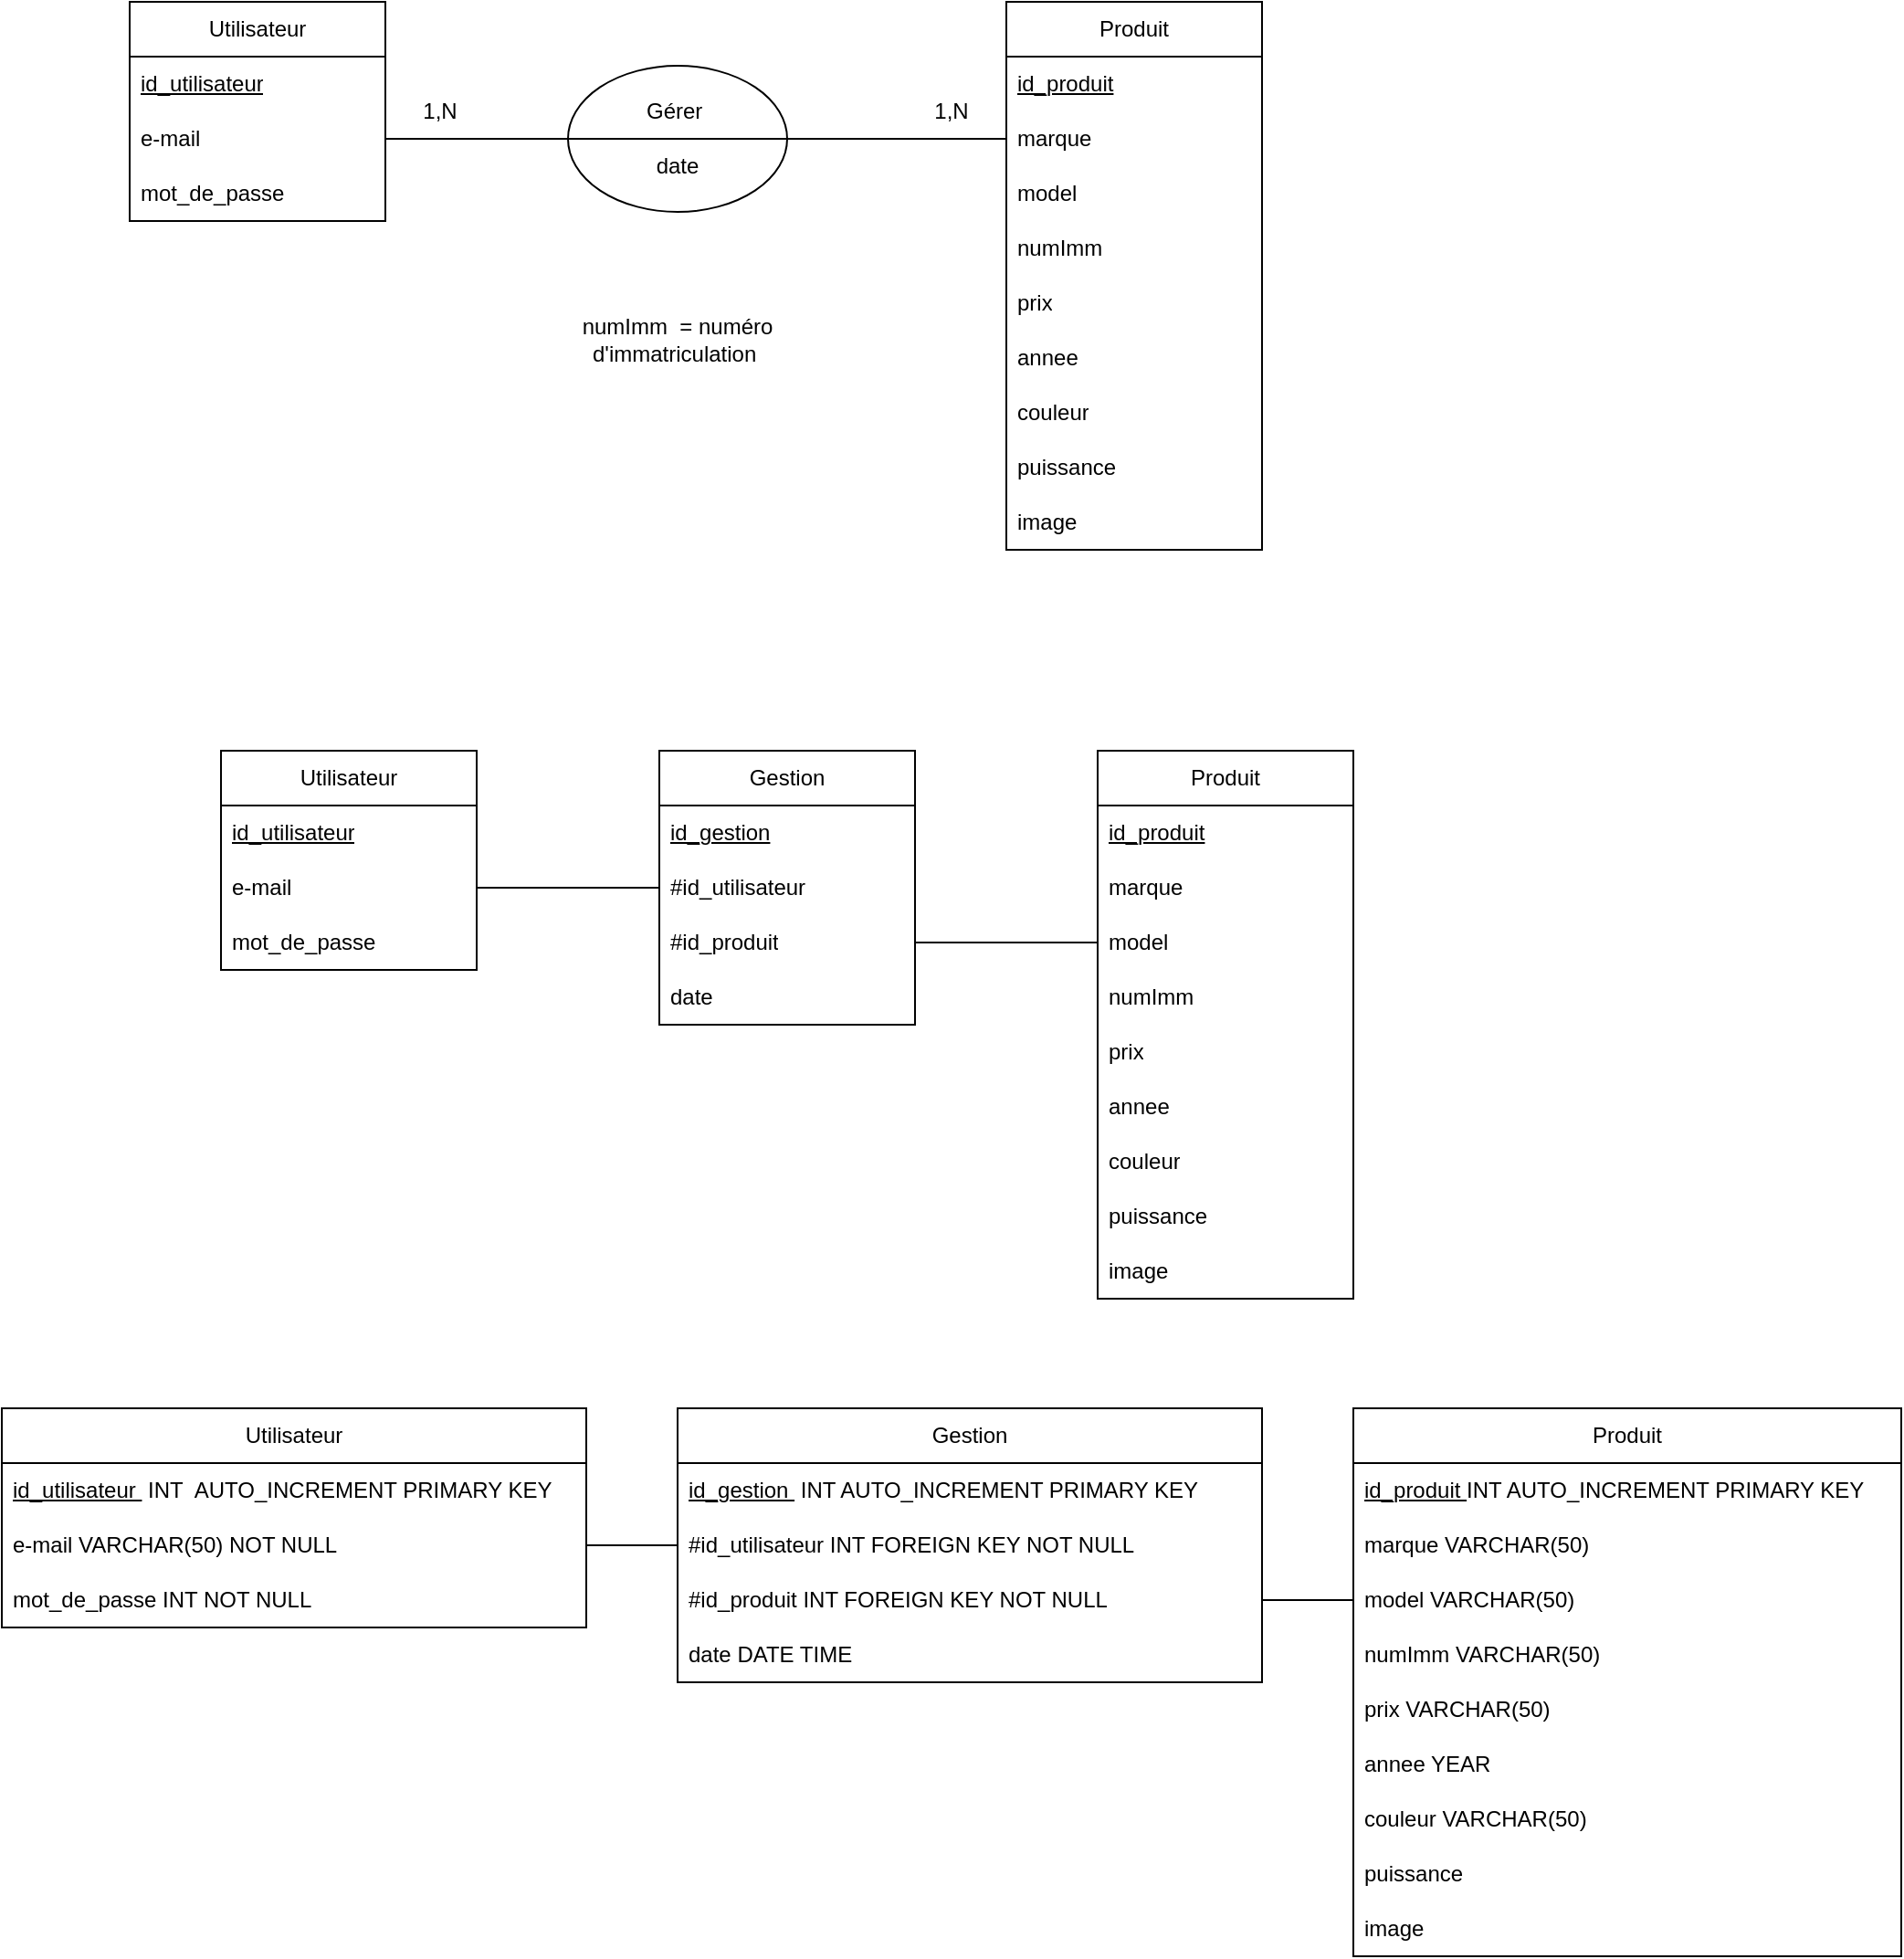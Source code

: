 <mxfile version="24.4.6" type="github">
  <diagram name="Page-1" id="OpfT0ckYa0zapqFZf7aK">
    <mxGraphModel dx="872" dy="473" grid="1" gridSize="10" guides="1" tooltips="1" connect="1" arrows="1" fold="1" page="1" pageScale="1" pageWidth="1169" pageHeight="1654" math="0" shadow="0">
      <root>
        <mxCell id="0" />
        <mxCell id="1" parent="0" />
        <mxCell id="NCHCxoEyMYpZBGAJgEaN-1" value="Utilisateur" style="swimlane;fontStyle=0;childLayout=stackLayout;horizontal=1;startSize=30;horizontalStack=0;resizeParent=1;resizeParentMax=0;resizeLast=0;collapsible=1;marginBottom=0;whiteSpace=wrap;html=1;" vertex="1" parent="1">
          <mxGeometry x="70" y="190" width="140" height="120" as="geometry" />
        </mxCell>
        <mxCell id="NCHCxoEyMYpZBGAJgEaN-2" value="&lt;u&gt;id_utilisateur&lt;/u&gt;" style="text;strokeColor=none;fillColor=none;align=left;verticalAlign=middle;spacingLeft=4;spacingRight=4;overflow=hidden;points=[[0,0.5],[1,0.5]];portConstraint=eastwest;rotatable=0;whiteSpace=wrap;html=1;" vertex="1" parent="NCHCxoEyMYpZBGAJgEaN-1">
          <mxGeometry y="30" width="140" height="30" as="geometry" />
        </mxCell>
        <mxCell id="NCHCxoEyMYpZBGAJgEaN-3" value="e-mail" style="text;strokeColor=none;fillColor=none;align=left;verticalAlign=middle;spacingLeft=4;spacingRight=4;overflow=hidden;points=[[0,0.5],[1,0.5]];portConstraint=eastwest;rotatable=0;whiteSpace=wrap;html=1;" vertex="1" parent="NCHCxoEyMYpZBGAJgEaN-1">
          <mxGeometry y="60" width="140" height="30" as="geometry" />
        </mxCell>
        <mxCell id="NCHCxoEyMYpZBGAJgEaN-4" value="mot_de_passe" style="text;strokeColor=none;fillColor=none;align=left;verticalAlign=middle;spacingLeft=4;spacingRight=4;overflow=hidden;points=[[0,0.5],[1,0.5]];portConstraint=eastwest;rotatable=0;whiteSpace=wrap;html=1;" vertex="1" parent="NCHCxoEyMYpZBGAJgEaN-1">
          <mxGeometry y="90" width="140" height="30" as="geometry" />
        </mxCell>
        <mxCell id="NCHCxoEyMYpZBGAJgEaN-5" value="Produit" style="swimlane;fontStyle=0;childLayout=stackLayout;horizontal=1;startSize=30;horizontalStack=0;resizeParent=1;resizeParentMax=0;resizeLast=0;collapsible=1;marginBottom=0;whiteSpace=wrap;html=1;" vertex="1" parent="1">
          <mxGeometry x="550" y="190" width="140" height="300" as="geometry" />
        </mxCell>
        <mxCell id="NCHCxoEyMYpZBGAJgEaN-6" value="&lt;u&gt;id_produit&lt;/u&gt;" style="text;strokeColor=none;fillColor=none;align=left;verticalAlign=middle;spacingLeft=4;spacingRight=4;overflow=hidden;points=[[0,0.5],[1,0.5]];portConstraint=eastwest;rotatable=0;whiteSpace=wrap;html=1;" vertex="1" parent="NCHCxoEyMYpZBGAJgEaN-5">
          <mxGeometry y="30" width="140" height="30" as="geometry" />
        </mxCell>
        <mxCell id="NCHCxoEyMYpZBGAJgEaN-7" value="marque" style="text;strokeColor=none;fillColor=none;align=left;verticalAlign=middle;spacingLeft=4;spacingRight=4;overflow=hidden;points=[[0,0.5],[1,0.5]];portConstraint=eastwest;rotatable=0;whiteSpace=wrap;html=1;" vertex="1" parent="NCHCxoEyMYpZBGAJgEaN-5">
          <mxGeometry y="60" width="140" height="30" as="geometry" />
        </mxCell>
        <mxCell id="NCHCxoEyMYpZBGAJgEaN-8" value="model" style="text;strokeColor=none;fillColor=none;align=left;verticalAlign=middle;spacingLeft=4;spacingRight=4;overflow=hidden;points=[[0,0.5],[1,0.5]];portConstraint=eastwest;rotatable=0;whiteSpace=wrap;html=1;" vertex="1" parent="NCHCxoEyMYpZBGAJgEaN-5">
          <mxGeometry y="90" width="140" height="30" as="geometry" />
        </mxCell>
        <mxCell id="NCHCxoEyMYpZBGAJgEaN-16" value="numImm" style="text;strokeColor=none;fillColor=none;align=left;verticalAlign=middle;spacingLeft=4;spacingRight=4;overflow=hidden;points=[[0,0.5],[1,0.5]];portConstraint=eastwest;rotatable=0;whiteSpace=wrap;html=1;" vertex="1" parent="NCHCxoEyMYpZBGAJgEaN-5">
          <mxGeometry y="120" width="140" height="30" as="geometry" />
        </mxCell>
        <mxCell id="NCHCxoEyMYpZBGAJgEaN-15" value="prix" style="text;strokeColor=none;fillColor=none;align=left;verticalAlign=middle;spacingLeft=4;spacingRight=4;overflow=hidden;points=[[0,0.5],[1,0.5]];portConstraint=eastwest;rotatable=0;whiteSpace=wrap;html=1;" vertex="1" parent="NCHCxoEyMYpZBGAJgEaN-5">
          <mxGeometry y="150" width="140" height="30" as="geometry" />
        </mxCell>
        <mxCell id="NCHCxoEyMYpZBGAJgEaN-14" value="annee" style="text;strokeColor=none;fillColor=none;align=left;verticalAlign=middle;spacingLeft=4;spacingRight=4;overflow=hidden;points=[[0,0.5],[1,0.5]];portConstraint=eastwest;rotatable=0;whiteSpace=wrap;html=1;" vertex="1" parent="NCHCxoEyMYpZBGAJgEaN-5">
          <mxGeometry y="180" width="140" height="30" as="geometry" />
        </mxCell>
        <mxCell id="NCHCxoEyMYpZBGAJgEaN-13" value="couleur" style="text;strokeColor=none;fillColor=none;align=left;verticalAlign=middle;spacingLeft=4;spacingRight=4;overflow=hidden;points=[[0,0.5],[1,0.5]];portConstraint=eastwest;rotatable=0;whiteSpace=wrap;html=1;" vertex="1" parent="NCHCxoEyMYpZBGAJgEaN-5">
          <mxGeometry y="210" width="140" height="30" as="geometry" />
        </mxCell>
        <mxCell id="NCHCxoEyMYpZBGAJgEaN-18" value="puissance" style="text;strokeColor=none;fillColor=none;align=left;verticalAlign=middle;spacingLeft=4;spacingRight=4;overflow=hidden;points=[[0,0.5],[1,0.5]];portConstraint=eastwest;rotatable=0;whiteSpace=wrap;html=1;" vertex="1" parent="NCHCxoEyMYpZBGAJgEaN-5">
          <mxGeometry y="240" width="140" height="30" as="geometry" />
        </mxCell>
        <mxCell id="NCHCxoEyMYpZBGAJgEaN-19" value="image" style="text;strokeColor=none;fillColor=none;align=left;verticalAlign=middle;spacingLeft=4;spacingRight=4;overflow=hidden;points=[[0,0.5],[1,0.5]];portConstraint=eastwest;rotatable=0;whiteSpace=wrap;html=1;" vertex="1" parent="NCHCxoEyMYpZBGAJgEaN-5">
          <mxGeometry y="270" width="140" height="30" as="geometry" />
        </mxCell>
        <mxCell id="NCHCxoEyMYpZBGAJgEaN-9" value="" style="endArrow=none;html=1;rounded=0;exitX=1;exitY=0.5;exitDx=0;exitDy=0;entryX=0;entryY=0.5;entryDx=0;entryDy=0;" edge="1" parent="1" source="NCHCxoEyMYpZBGAJgEaN-3" target="NCHCxoEyMYpZBGAJgEaN-7">
          <mxGeometry width="50" height="50" relative="1" as="geometry">
            <mxPoint x="360" y="230" as="sourcePoint" />
            <mxPoint x="410" y="180" as="targetPoint" />
          </mxGeometry>
        </mxCell>
        <mxCell id="NCHCxoEyMYpZBGAJgEaN-10" value="" style="ellipse;whiteSpace=wrap;html=1;" vertex="1" parent="1">
          <mxGeometry x="310" y="225" width="120" height="80" as="geometry" />
        </mxCell>
        <mxCell id="NCHCxoEyMYpZBGAJgEaN-11" value="" style="endArrow=none;html=1;rounded=0;exitX=0;exitY=0.5;exitDx=0;exitDy=0;entryX=1;entryY=0.5;entryDx=0;entryDy=0;" edge="1" parent="1" source="NCHCxoEyMYpZBGAJgEaN-10" target="NCHCxoEyMYpZBGAJgEaN-10">
          <mxGeometry width="50" height="50" relative="1" as="geometry">
            <mxPoint x="310" y="230" as="sourcePoint" />
            <mxPoint x="360" y="180" as="targetPoint" />
          </mxGeometry>
        </mxCell>
        <mxCell id="NCHCxoEyMYpZBGAJgEaN-12" value="Gérer&amp;nbsp;" style="text;html=1;align=center;verticalAlign=middle;whiteSpace=wrap;rounded=0;" vertex="1" parent="1">
          <mxGeometry x="340" y="235" width="60" height="30" as="geometry" />
        </mxCell>
        <mxCell id="NCHCxoEyMYpZBGAJgEaN-17" value="numImm&amp;nbsp; = numéro d&#39;immatriculation&amp;nbsp;" style="text;html=1;align=center;verticalAlign=middle;whiteSpace=wrap;rounded=0;" vertex="1" parent="1">
          <mxGeometry x="285" y="350" width="170" height="50" as="geometry" />
        </mxCell>
        <mxCell id="NCHCxoEyMYpZBGAJgEaN-20" value="1,N" style="text;html=1;align=center;verticalAlign=middle;whiteSpace=wrap;rounded=0;" vertex="1" parent="1">
          <mxGeometry x="490" y="235" width="60" height="30" as="geometry" />
        </mxCell>
        <mxCell id="NCHCxoEyMYpZBGAJgEaN-21" value="1,N" style="text;html=1;align=center;verticalAlign=middle;whiteSpace=wrap;rounded=0;" vertex="1" parent="1">
          <mxGeometry x="210" y="235" width="60" height="30" as="geometry" />
        </mxCell>
        <mxCell id="NCHCxoEyMYpZBGAJgEaN-22" value="Utilisateur" style="swimlane;fontStyle=0;childLayout=stackLayout;horizontal=1;startSize=30;horizontalStack=0;resizeParent=1;resizeParentMax=0;resizeLast=0;collapsible=1;marginBottom=0;whiteSpace=wrap;html=1;" vertex="1" parent="1">
          <mxGeometry x="120" y="600" width="140" height="120" as="geometry" />
        </mxCell>
        <mxCell id="NCHCxoEyMYpZBGAJgEaN-23" value="&lt;u&gt;id_utilisateur&lt;/u&gt;" style="text;strokeColor=none;fillColor=none;align=left;verticalAlign=middle;spacingLeft=4;spacingRight=4;overflow=hidden;points=[[0,0.5],[1,0.5]];portConstraint=eastwest;rotatable=0;whiteSpace=wrap;html=1;" vertex="1" parent="NCHCxoEyMYpZBGAJgEaN-22">
          <mxGeometry y="30" width="140" height="30" as="geometry" />
        </mxCell>
        <mxCell id="NCHCxoEyMYpZBGAJgEaN-24" value="e-mail" style="text;strokeColor=none;fillColor=none;align=left;verticalAlign=middle;spacingLeft=4;spacingRight=4;overflow=hidden;points=[[0,0.5],[1,0.5]];portConstraint=eastwest;rotatable=0;whiteSpace=wrap;html=1;" vertex="1" parent="NCHCxoEyMYpZBGAJgEaN-22">
          <mxGeometry y="60" width="140" height="30" as="geometry" />
        </mxCell>
        <mxCell id="NCHCxoEyMYpZBGAJgEaN-25" value="mot_de_passe" style="text;strokeColor=none;fillColor=none;align=left;verticalAlign=middle;spacingLeft=4;spacingRight=4;overflow=hidden;points=[[0,0.5],[1,0.5]];portConstraint=eastwest;rotatable=0;whiteSpace=wrap;html=1;" vertex="1" parent="NCHCxoEyMYpZBGAJgEaN-22">
          <mxGeometry y="90" width="140" height="30" as="geometry" />
        </mxCell>
        <mxCell id="NCHCxoEyMYpZBGAJgEaN-26" value="Produit" style="swimlane;fontStyle=0;childLayout=stackLayout;horizontal=1;startSize=30;horizontalStack=0;resizeParent=1;resizeParentMax=0;resizeLast=0;collapsible=1;marginBottom=0;whiteSpace=wrap;html=1;" vertex="1" parent="1">
          <mxGeometry x="600" y="600" width="140" height="300" as="geometry" />
        </mxCell>
        <mxCell id="NCHCxoEyMYpZBGAJgEaN-27" value="&lt;u&gt;id_produit&lt;/u&gt;" style="text;strokeColor=none;fillColor=none;align=left;verticalAlign=middle;spacingLeft=4;spacingRight=4;overflow=hidden;points=[[0,0.5],[1,0.5]];portConstraint=eastwest;rotatable=0;whiteSpace=wrap;html=1;" vertex="1" parent="NCHCxoEyMYpZBGAJgEaN-26">
          <mxGeometry y="30" width="140" height="30" as="geometry" />
        </mxCell>
        <mxCell id="NCHCxoEyMYpZBGAJgEaN-28" value="marque" style="text;strokeColor=none;fillColor=none;align=left;verticalAlign=middle;spacingLeft=4;spacingRight=4;overflow=hidden;points=[[0,0.5],[1,0.5]];portConstraint=eastwest;rotatable=0;whiteSpace=wrap;html=1;" vertex="1" parent="NCHCxoEyMYpZBGAJgEaN-26">
          <mxGeometry y="60" width="140" height="30" as="geometry" />
        </mxCell>
        <mxCell id="NCHCxoEyMYpZBGAJgEaN-29" value="model" style="text;strokeColor=none;fillColor=none;align=left;verticalAlign=middle;spacingLeft=4;spacingRight=4;overflow=hidden;points=[[0,0.5],[1,0.5]];portConstraint=eastwest;rotatable=0;whiteSpace=wrap;html=1;" vertex="1" parent="NCHCxoEyMYpZBGAJgEaN-26">
          <mxGeometry y="90" width="140" height="30" as="geometry" />
        </mxCell>
        <mxCell id="NCHCxoEyMYpZBGAJgEaN-30" value="numImm" style="text;strokeColor=none;fillColor=none;align=left;verticalAlign=middle;spacingLeft=4;spacingRight=4;overflow=hidden;points=[[0,0.5],[1,0.5]];portConstraint=eastwest;rotatable=0;whiteSpace=wrap;html=1;" vertex="1" parent="NCHCxoEyMYpZBGAJgEaN-26">
          <mxGeometry y="120" width="140" height="30" as="geometry" />
        </mxCell>
        <mxCell id="NCHCxoEyMYpZBGAJgEaN-31" value="prix" style="text;strokeColor=none;fillColor=none;align=left;verticalAlign=middle;spacingLeft=4;spacingRight=4;overflow=hidden;points=[[0,0.5],[1,0.5]];portConstraint=eastwest;rotatable=0;whiteSpace=wrap;html=1;" vertex="1" parent="NCHCxoEyMYpZBGAJgEaN-26">
          <mxGeometry y="150" width="140" height="30" as="geometry" />
        </mxCell>
        <mxCell id="NCHCxoEyMYpZBGAJgEaN-32" value="annee" style="text;strokeColor=none;fillColor=none;align=left;verticalAlign=middle;spacingLeft=4;spacingRight=4;overflow=hidden;points=[[0,0.5],[1,0.5]];portConstraint=eastwest;rotatable=0;whiteSpace=wrap;html=1;" vertex="1" parent="NCHCxoEyMYpZBGAJgEaN-26">
          <mxGeometry y="180" width="140" height="30" as="geometry" />
        </mxCell>
        <mxCell id="NCHCxoEyMYpZBGAJgEaN-33" value="couleur" style="text;strokeColor=none;fillColor=none;align=left;verticalAlign=middle;spacingLeft=4;spacingRight=4;overflow=hidden;points=[[0,0.5],[1,0.5]];portConstraint=eastwest;rotatable=0;whiteSpace=wrap;html=1;" vertex="1" parent="NCHCxoEyMYpZBGAJgEaN-26">
          <mxGeometry y="210" width="140" height="30" as="geometry" />
        </mxCell>
        <mxCell id="NCHCxoEyMYpZBGAJgEaN-34" value="puissance" style="text;strokeColor=none;fillColor=none;align=left;verticalAlign=middle;spacingLeft=4;spacingRight=4;overflow=hidden;points=[[0,0.5],[1,0.5]];portConstraint=eastwest;rotatable=0;whiteSpace=wrap;html=1;" vertex="1" parent="NCHCxoEyMYpZBGAJgEaN-26">
          <mxGeometry y="240" width="140" height="30" as="geometry" />
        </mxCell>
        <mxCell id="NCHCxoEyMYpZBGAJgEaN-35" value="image" style="text;strokeColor=none;fillColor=none;align=left;verticalAlign=middle;spacingLeft=4;spacingRight=4;overflow=hidden;points=[[0,0.5],[1,0.5]];portConstraint=eastwest;rotatable=0;whiteSpace=wrap;html=1;" vertex="1" parent="NCHCxoEyMYpZBGAJgEaN-26">
          <mxGeometry y="270" width="140" height="30" as="geometry" />
        </mxCell>
        <mxCell id="NCHCxoEyMYpZBGAJgEaN-43" value="Gestion" style="swimlane;fontStyle=0;childLayout=stackLayout;horizontal=1;startSize=30;horizontalStack=0;resizeParent=1;resizeParentMax=0;resizeLast=0;collapsible=1;marginBottom=0;whiteSpace=wrap;html=1;" vertex="1" parent="1">
          <mxGeometry x="360" y="600" width="140" height="150" as="geometry" />
        </mxCell>
        <mxCell id="NCHCxoEyMYpZBGAJgEaN-44" value="&lt;u&gt;id_gestion&lt;/u&gt;" style="text;strokeColor=none;fillColor=none;align=left;verticalAlign=middle;spacingLeft=4;spacingRight=4;overflow=hidden;points=[[0,0.5],[1,0.5]];portConstraint=eastwest;rotatable=0;whiteSpace=wrap;html=1;" vertex="1" parent="NCHCxoEyMYpZBGAJgEaN-43">
          <mxGeometry y="30" width="140" height="30" as="geometry" />
        </mxCell>
        <mxCell id="NCHCxoEyMYpZBGAJgEaN-45" value="#id_utilisateur" style="text;strokeColor=none;fillColor=none;align=left;verticalAlign=middle;spacingLeft=4;spacingRight=4;overflow=hidden;points=[[0,0.5],[1,0.5]];portConstraint=eastwest;rotatable=0;whiteSpace=wrap;html=1;" vertex="1" parent="NCHCxoEyMYpZBGAJgEaN-43">
          <mxGeometry y="60" width="140" height="30" as="geometry" />
        </mxCell>
        <mxCell id="NCHCxoEyMYpZBGAJgEaN-46" value="#id_produit" style="text;strokeColor=none;fillColor=none;align=left;verticalAlign=middle;spacingLeft=4;spacingRight=4;overflow=hidden;points=[[0,0.5],[1,0.5]];portConstraint=eastwest;rotatable=0;whiteSpace=wrap;html=1;" vertex="1" parent="NCHCxoEyMYpZBGAJgEaN-43">
          <mxGeometry y="90" width="140" height="30" as="geometry" />
        </mxCell>
        <mxCell id="NCHCxoEyMYpZBGAJgEaN-47" value="date" style="text;strokeColor=none;fillColor=none;align=left;verticalAlign=middle;spacingLeft=4;spacingRight=4;overflow=hidden;points=[[0,0.5],[1,0.5]];portConstraint=eastwest;rotatable=0;whiteSpace=wrap;html=1;" vertex="1" parent="NCHCxoEyMYpZBGAJgEaN-43">
          <mxGeometry y="120" width="140" height="30" as="geometry" />
        </mxCell>
        <mxCell id="NCHCxoEyMYpZBGAJgEaN-48" value="" style="endArrow=none;html=1;rounded=0;entryX=0;entryY=0.5;entryDx=0;entryDy=0;exitX=1;exitY=0.5;exitDx=0;exitDy=0;" edge="1" parent="1" source="NCHCxoEyMYpZBGAJgEaN-24" target="NCHCxoEyMYpZBGAJgEaN-45">
          <mxGeometry width="50" height="50" relative="1" as="geometry">
            <mxPoint x="260" y="660" as="sourcePoint" />
            <mxPoint x="310" y="610" as="targetPoint" />
            <Array as="points" />
          </mxGeometry>
        </mxCell>
        <mxCell id="NCHCxoEyMYpZBGAJgEaN-49" value="" style="endArrow=none;html=1;rounded=0;exitX=1;exitY=0.5;exitDx=0;exitDy=0;entryX=0;entryY=0.5;entryDx=0;entryDy=0;" edge="1" parent="1" source="NCHCxoEyMYpZBGAJgEaN-46" target="NCHCxoEyMYpZBGAJgEaN-29">
          <mxGeometry width="50" height="50" relative="1" as="geometry">
            <mxPoint x="510" y="810" as="sourcePoint" />
            <mxPoint x="560" y="760" as="targetPoint" />
          </mxGeometry>
        </mxCell>
        <mxCell id="NCHCxoEyMYpZBGAJgEaN-52" value="date" style="text;html=1;align=center;verticalAlign=middle;whiteSpace=wrap;rounded=0;" vertex="1" parent="1">
          <mxGeometry x="340" y="265" width="60" height="30" as="geometry" />
        </mxCell>
        <mxCell id="NCHCxoEyMYpZBGAJgEaN-53" value="Utilisateur" style="swimlane;fontStyle=0;childLayout=stackLayout;horizontal=1;startSize=30;horizontalStack=0;resizeParent=1;resizeParentMax=0;resizeLast=0;collapsible=1;marginBottom=0;whiteSpace=wrap;html=1;" vertex="1" parent="1">
          <mxGeometry y="960" width="320" height="120" as="geometry" />
        </mxCell>
        <mxCell id="NCHCxoEyMYpZBGAJgEaN-54" value="&lt;u&gt;id_utilisateur&amp;nbsp;&lt;/u&gt;&amp;nbsp;INT&amp;nbsp; AUTO_INCREMENT PRIMARY KEY" style="text;strokeColor=none;fillColor=none;align=left;verticalAlign=middle;spacingLeft=4;spacingRight=4;overflow=hidden;points=[[0,0.5],[1,0.5]];portConstraint=eastwest;rotatable=0;whiteSpace=wrap;html=1;" vertex="1" parent="NCHCxoEyMYpZBGAJgEaN-53">
          <mxGeometry y="30" width="320" height="30" as="geometry" />
        </mxCell>
        <mxCell id="NCHCxoEyMYpZBGAJgEaN-55" value="e-mail VARCHAR(50) NOT NULL" style="text;strokeColor=none;fillColor=none;align=left;verticalAlign=middle;spacingLeft=4;spacingRight=4;overflow=hidden;points=[[0,0.5],[1,0.5]];portConstraint=eastwest;rotatable=0;whiteSpace=wrap;html=1;" vertex="1" parent="NCHCxoEyMYpZBGAJgEaN-53">
          <mxGeometry y="60" width="320" height="30" as="geometry" />
        </mxCell>
        <mxCell id="NCHCxoEyMYpZBGAJgEaN-56" value="mot_de_passe INT NOT NULL" style="text;strokeColor=none;fillColor=none;align=left;verticalAlign=middle;spacingLeft=4;spacingRight=4;overflow=hidden;points=[[0,0.5],[1,0.5]];portConstraint=eastwest;rotatable=0;whiteSpace=wrap;html=1;" vertex="1" parent="NCHCxoEyMYpZBGAJgEaN-53">
          <mxGeometry y="90" width="320" height="30" as="geometry" />
        </mxCell>
        <mxCell id="NCHCxoEyMYpZBGAJgEaN-57" value="Produit" style="swimlane;fontStyle=0;childLayout=stackLayout;horizontal=1;startSize=30;horizontalStack=0;resizeParent=1;resizeParentMax=0;resizeLast=0;collapsible=1;marginBottom=0;whiteSpace=wrap;html=1;" vertex="1" parent="1">
          <mxGeometry x="740" y="960" width="300" height="300" as="geometry" />
        </mxCell>
        <mxCell id="NCHCxoEyMYpZBGAJgEaN-58" value="&lt;u&gt;id_produit&amp;nbsp;&lt;/u&gt;INT AUTO_INCREMENT PRIMARY KEY" style="text;strokeColor=none;fillColor=none;align=left;verticalAlign=middle;spacingLeft=4;spacingRight=4;overflow=hidden;points=[[0,0.5],[1,0.5]];portConstraint=eastwest;rotatable=0;whiteSpace=wrap;html=1;" vertex="1" parent="NCHCxoEyMYpZBGAJgEaN-57">
          <mxGeometry y="30" width="300" height="30" as="geometry" />
        </mxCell>
        <mxCell id="NCHCxoEyMYpZBGAJgEaN-59" value="marque VARCHAR(50)" style="text;strokeColor=none;fillColor=none;align=left;verticalAlign=middle;spacingLeft=4;spacingRight=4;overflow=hidden;points=[[0,0.5],[1,0.5]];portConstraint=eastwest;rotatable=0;whiteSpace=wrap;html=1;" vertex="1" parent="NCHCxoEyMYpZBGAJgEaN-57">
          <mxGeometry y="60" width="300" height="30" as="geometry" />
        </mxCell>
        <mxCell id="NCHCxoEyMYpZBGAJgEaN-60" value="model VARCHAR(50)" style="text;strokeColor=none;fillColor=none;align=left;verticalAlign=middle;spacingLeft=4;spacingRight=4;overflow=hidden;points=[[0,0.5],[1,0.5]];portConstraint=eastwest;rotatable=0;whiteSpace=wrap;html=1;" vertex="1" parent="NCHCxoEyMYpZBGAJgEaN-57">
          <mxGeometry y="90" width="300" height="30" as="geometry" />
        </mxCell>
        <mxCell id="NCHCxoEyMYpZBGAJgEaN-61" value="numImm VARCHAR(50)" style="text;strokeColor=none;fillColor=none;align=left;verticalAlign=middle;spacingLeft=4;spacingRight=4;overflow=hidden;points=[[0,0.5],[1,0.5]];portConstraint=eastwest;rotatable=0;whiteSpace=wrap;html=1;" vertex="1" parent="NCHCxoEyMYpZBGAJgEaN-57">
          <mxGeometry y="120" width="300" height="30" as="geometry" />
        </mxCell>
        <mxCell id="NCHCxoEyMYpZBGAJgEaN-62" value="prix VARCHAR(50)" style="text;strokeColor=none;fillColor=none;align=left;verticalAlign=middle;spacingLeft=4;spacingRight=4;overflow=hidden;points=[[0,0.5],[1,0.5]];portConstraint=eastwest;rotatable=0;whiteSpace=wrap;html=1;" vertex="1" parent="NCHCxoEyMYpZBGAJgEaN-57">
          <mxGeometry y="150" width="300" height="30" as="geometry" />
        </mxCell>
        <mxCell id="NCHCxoEyMYpZBGAJgEaN-63" value="annee YEAR" style="text;strokeColor=none;fillColor=none;align=left;verticalAlign=middle;spacingLeft=4;spacingRight=4;overflow=hidden;points=[[0,0.5],[1,0.5]];portConstraint=eastwest;rotatable=0;whiteSpace=wrap;html=1;" vertex="1" parent="NCHCxoEyMYpZBGAJgEaN-57">
          <mxGeometry y="180" width="300" height="30" as="geometry" />
        </mxCell>
        <mxCell id="NCHCxoEyMYpZBGAJgEaN-64" value="couleur VARCHAR(50)" style="text;strokeColor=none;fillColor=none;align=left;verticalAlign=middle;spacingLeft=4;spacingRight=4;overflow=hidden;points=[[0,0.5],[1,0.5]];portConstraint=eastwest;rotatable=0;whiteSpace=wrap;html=1;" vertex="1" parent="NCHCxoEyMYpZBGAJgEaN-57">
          <mxGeometry y="210" width="300" height="30" as="geometry" />
        </mxCell>
        <mxCell id="NCHCxoEyMYpZBGAJgEaN-65" value="puissance" style="text;strokeColor=none;fillColor=none;align=left;verticalAlign=middle;spacingLeft=4;spacingRight=4;overflow=hidden;points=[[0,0.5],[1,0.5]];portConstraint=eastwest;rotatable=0;whiteSpace=wrap;html=1;" vertex="1" parent="NCHCxoEyMYpZBGAJgEaN-57">
          <mxGeometry y="240" width="300" height="30" as="geometry" />
        </mxCell>
        <mxCell id="NCHCxoEyMYpZBGAJgEaN-66" value="image" style="text;strokeColor=none;fillColor=none;align=left;verticalAlign=middle;spacingLeft=4;spacingRight=4;overflow=hidden;points=[[0,0.5],[1,0.5]];portConstraint=eastwest;rotatable=0;whiteSpace=wrap;html=1;" vertex="1" parent="NCHCxoEyMYpZBGAJgEaN-57">
          <mxGeometry y="270" width="300" height="30" as="geometry" />
        </mxCell>
        <mxCell id="NCHCxoEyMYpZBGAJgEaN-67" value="Gestion" style="swimlane;fontStyle=0;childLayout=stackLayout;horizontal=1;startSize=30;horizontalStack=0;resizeParent=1;resizeParentMax=0;resizeLast=0;collapsible=1;marginBottom=0;whiteSpace=wrap;html=1;" vertex="1" parent="1">
          <mxGeometry x="370" y="960" width="320" height="150" as="geometry" />
        </mxCell>
        <mxCell id="NCHCxoEyMYpZBGAJgEaN-68" value="&lt;u&gt;id_gestion&amp;nbsp;&lt;/u&gt;&amp;nbsp;INT AUTO_INCREMENT PRIMARY KEY" style="text;strokeColor=none;fillColor=none;align=left;verticalAlign=middle;spacingLeft=4;spacingRight=4;overflow=hidden;points=[[0,0.5],[1,0.5]];portConstraint=eastwest;rotatable=0;whiteSpace=wrap;html=1;" vertex="1" parent="NCHCxoEyMYpZBGAJgEaN-67">
          <mxGeometry y="30" width="320" height="30" as="geometry" />
        </mxCell>
        <mxCell id="NCHCxoEyMYpZBGAJgEaN-69" value="#id_utilisateur INT FOREIGN KEY NOT NULL" style="text;strokeColor=none;fillColor=none;align=left;verticalAlign=middle;spacingLeft=4;spacingRight=4;overflow=hidden;points=[[0,0.5],[1,0.5]];portConstraint=eastwest;rotatable=0;whiteSpace=wrap;html=1;" vertex="1" parent="NCHCxoEyMYpZBGAJgEaN-67">
          <mxGeometry y="60" width="320" height="30" as="geometry" />
        </mxCell>
        <mxCell id="NCHCxoEyMYpZBGAJgEaN-70" value="#id_produit INT FOREIGN KEY NOT NULL&amp;nbsp;" style="text;strokeColor=none;fillColor=none;align=left;verticalAlign=middle;spacingLeft=4;spacingRight=4;overflow=hidden;points=[[0,0.5],[1,0.5]];portConstraint=eastwest;rotatable=0;whiteSpace=wrap;html=1;" vertex="1" parent="NCHCxoEyMYpZBGAJgEaN-67">
          <mxGeometry y="90" width="320" height="30" as="geometry" />
        </mxCell>
        <mxCell id="NCHCxoEyMYpZBGAJgEaN-71" value="date DATE TIME" style="text;strokeColor=none;fillColor=none;align=left;verticalAlign=middle;spacingLeft=4;spacingRight=4;overflow=hidden;points=[[0,0.5],[1,0.5]];portConstraint=eastwest;rotatable=0;whiteSpace=wrap;html=1;" vertex="1" parent="NCHCxoEyMYpZBGAJgEaN-67">
          <mxGeometry y="120" width="320" height="30" as="geometry" />
        </mxCell>
        <mxCell id="NCHCxoEyMYpZBGAJgEaN-72" value="" style="endArrow=none;html=1;rounded=0;entryX=0;entryY=0.5;entryDx=0;entryDy=0;exitX=1;exitY=0.5;exitDx=0;exitDy=0;" edge="1" parent="1" source="NCHCxoEyMYpZBGAJgEaN-55" target="NCHCxoEyMYpZBGAJgEaN-69">
          <mxGeometry width="50" height="50" relative="1" as="geometry">
            <mxPoint x="270" y="1030" as="sourcePoint" />
            <mxPoint x="320" y="980" as="targetPoint" />
            <Array as="points" />
          </mxGeometry>
        </mxCell>
        <mxCell id="NCHCxoEyMYpZBGAJgEaN-73" value="" style="endArrow=none;html=1;rounded=0;exitX=1;exitY=0.5;exitDx=0;exitDy=0;entryX=0;entryY=0.5;entryDx=0;entryDy=0;" edge="1" parent="1" source="NCHCxoEyMYpZBGAJgEaN-70" target="NCHCxoEyMYpZBGAJgEaN-60">
          <mxGeometry width="50" height="50" relative="1" as="geometry">
            <mxPoint x="520" y="1180" as="sourcePoint" />
            <mxPoint x="570" y="1130" as="targetPoint" />
          </mxGeometry>
        </mxCell>
      </root>
    </mxGraphModel>
  </diagram>
</mxfile>
